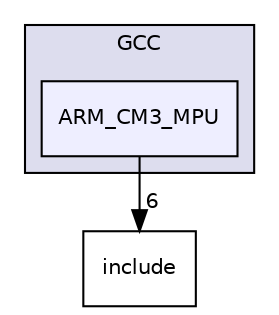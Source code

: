 digraph "/home/developer/mtrain-firmware/external/middleware/FreeRTOS/src/portable/GCC/ARM_CM3_MPU" {
  compound=true
  node [ fontsize="10", fontname="Helvetica"];
  edge [ labelfontsize="10", labelfontname="Helvetica"];
  subgraph clusterdir_c3f6510a47af292d4765bcaa26bd18e3 {
    graph [ bgcolor="#ddddee", pencolor="black", label="GCC" fontname="Helvetica", fontsize="10", URL="dir_c3f6510a47af292d4765bcaa26bd18e3.html"]
  dir_a46590bba0502a1446a73b7e72b2a250 [shape=box, label="ARM_CM3_MPU", style="filled", fillcolor="#eeeeff", pencolor="black", URL="dir_a46590bba0502a1446a73b7e72b2a250.html"];
  }
  dir_e8f305f026f0eedfd01db8b47ccd6bd3 [shape=box label="include" URL="dir_e8f305f026f0eedfd01db8b47ccd6bd3.html"];
  dir_a46590bba0502a1446a73b7e72b2a250->dir_e8f305f026f0eedfd01db8b47ccd6bd3 [headlabel="6", labeldistance=1.5 headhref="dir_000047_000041.html"];
}
